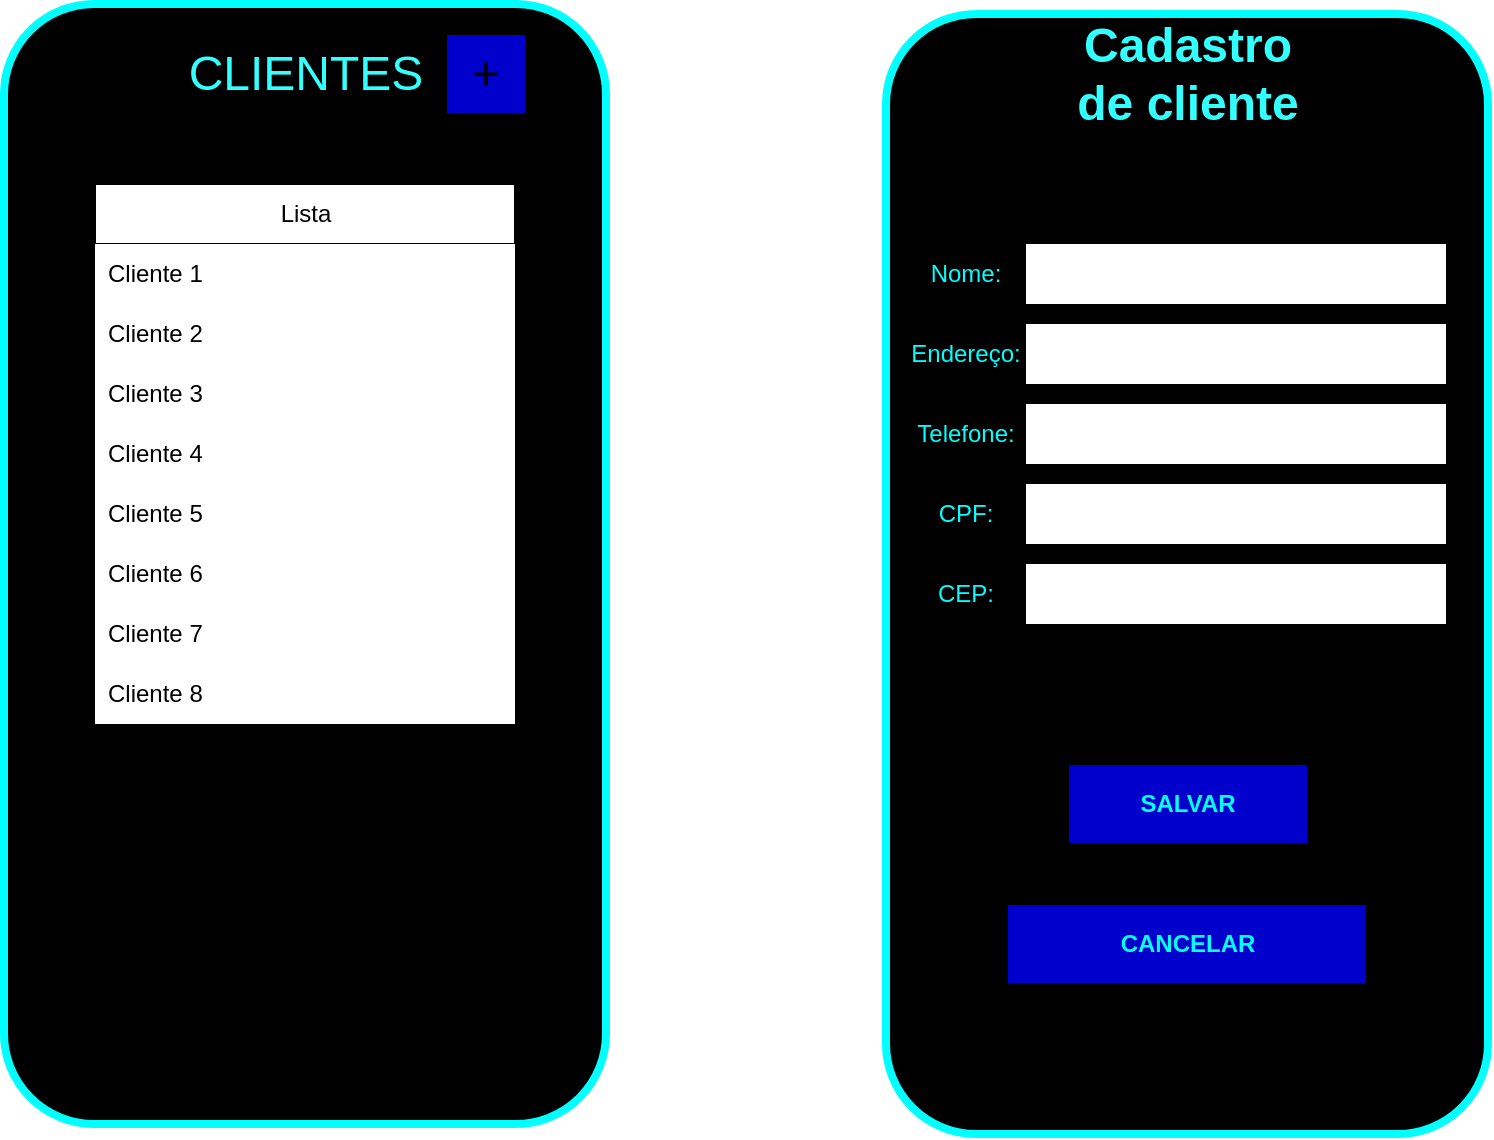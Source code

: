 <mxfile version="24.4.13" type="device">
  <diagram name="Página-1" id="cVc6HcAu40xiL0jRKDE8">
    <mxGraphModel dx="1434" dy="782" grid="1" gridSize="10" guides="1" tooltips="1" connect="1" arrows="1" fold="1" page="1" pageScale="1" pageWidth="827" pageHeight="1169" math="0" shadow="0">
      <root>
        <mxCell id="0" />
        <mxCell id="1" parent="0" />
        <mxCell id="utuHme0yvZyM3ayH55Hw-1" value="" style="rounded=1;whiteSpace=wrap;html=1;fillColor=#000000;strokeColor=#00FFFF;strokeWidth=4;" vertex="1" parent="1">
          <mxGeometry x="289" y="190" width="301" height="560" as="geometry" />
        </mxCell>
        <mxCell id="utuHme0yvZyM3ayH55Hw-2" value="&lt;font color=&quot;#33ffff&quot; style=&quot;font-size: 24px;&quot;&gt;CLIENTES&lt;/font&gt;" style="text;html=1;align=center;verticalAlign=middle;whiteSpace=wrap;rounded=0;" vertex="1" parent="1">
          <mxGeometry x="409.5" y="210" width="60" height="30" as="geometry" />
        </mxCell>
        <mxCell id="utuHme0yvZyM3ayH55Hw-3" value="&lt;font style=&quot;font-size: 24px;&quot;&gt;+&lt;/font&gt;" style="rounded=0;whiteSpace=wrap;html=1;fillColor=#0000CC;" vertex="1" parent="1">
          <mxGeometry x="510" y="205" width="40" height="40" as="geometry" />
        </mxCell>
        <mxCell id="utuHme0yvZyM3ayH55Hw-4" value="Lista" style="swimlane;fontStyle=0;childLayout=stackLayout;horizontal=1;startSize=30;horizontalStack=0;resizeParent=1;resizeParentMax=0;resizeLast=0;collapsible=1;marginBottom=0;whiteSpace=wrap;html=1;" vertex="1" parent="1">
          <mxGeometry x="334.5" y="280" width="210" height="120" as="geometry" />
        </mxCell>
        <mxCell id="utuHme0yvZyM3ayH55Hw-5" value="Cliente 1" style="text;strokeColor=none;fillColor=default;align=left;verticalAlign=middle;spacingLeft=4;spacingRight=4;overflow=hidden;points=[[0,0.5],[1,0.5]];portConstraint=eastwest;rotatable=0;whiteSpace=wrap;html=1;" vertex="1" parent="utuHme0yvZyM3ayH55Hw-4">
          <mxGeometry y="30" width="210" height="30" as="geometry" />
        </mxCell>
        <mxCell id="utuHme0yvZyM3ayH55Hw-6" value="Cliente 2" style="text;strokeColor=none;fillColor=default;align=left;verticalAlign=middle;spacingLeft=4;spacingRight=4;overflow=hidden;points=[[0,0.5],[1,0.5]];portConstraint=eastwest;rotatable=0;whiteSpace=wrap;html=1;" vertex="1" parent="utuHme0yvZyM3ayH55Hw-4">
          <mxGeometry y="60" width="210" height="30" as="geometry" />
        </mxCell>
        <mxCell id="utuHme0yvZyM3ayH55Hw-7" value="Cliente 3" style="text;strokeColor=none;fillColor=default;align=left;verticalAlign=middle;spacingLeft=4;spacingRight=4;overflow=hidden;points=[[0,0.5],[1,0.5]];portConstraint=eastwest;rotatable=0;whiteSpace=wrap;html=1;" vertex="1" parent="utuHme0yvZyM3ayH55Hw-4">
          <mxGeometry y="90" width="210" height="30" as="geometry" />
        </mxCell>
        <mxCell id="utuHme0yvZyM3ayH55Hw-8" value="Cliente 5" style="text;strokeColor=none;fillColor=default;align=left;verticalAlign=middle;spacingLeft=4;spacingRight=4;overflow=hidden;points=[[0,0.5],[1,0.5]];portConstraint=eastwest;rotatable=0;whiteSpace=wrap;html=1;" vertex="1" parent="1">
          <mxGeometry x="334.5" y="430" width="210" height="30" as="geometry" />
        </mxCell>
        <mxCell id="utuHme0yvZyM3ayH55Hw-9" value="Cliente 4" style="text;strokeColor=none;fillColor=default;align=left;verticalAlign=middle;spacingLeft=4;spacingRight=4;overflow=hidden;points=[[0,0.5],[1,0.5]];portConstraint=eastwest;rotatable=0;whiteSpace=wrap;html=1;" vertex="1" parent="1">
          <mxGeometry x="334.5" y="400" width="210" height="30" as="geometry" />
        </mxCell>
        <mxCell id="utuHme0yvZyM3ayH55Hw-10" value="Cliente 8" style="text;strokeColor=none;fillColor=default;align=left;verticalAlign=middle;spacingLeft=4;spacingRight=4;overflow=hidden;points=[[0,0.5],[1,0.5]];portConstraint=eastwest;rotatable=0;whiteSpace=wrap;html=1;" vertex="1" parent="1">
          <mxGeometry x="334.5" y="520" width="210" height="30" as="geometry" />
        </mxCell>
        <mxCell id="utuHme0yvZyM3ayH55Hw-11" value="Cliente 7" style="text;strokeColor=none;fillColor=default;align=left;verticalAlign=middle;spacingLeft=4;spacingRight=4;overflow=hidden;points=[[0,0.5],[1,0.5]];portConstraint=eastwest;rotatable=0;whiteSpace=wrap;html=1;" vertex="1" parent="1">
          <mxGeometry x="334.5" y="490" width="210" height="30" as="geometry" />
        </mxCell>
        <mxCell id="utuHme0yvZyM3ayH55Hw-12" value="Cliente 6" style="text;strokeColor=none;fillColor=default;align=left;verticalAlign=middle;spacingLeft=4;spacingRight=4;overflow=hidden;points=[[0,0.5],[1,0.5]];portConstraint=eastwest;rotatable=0;whiteSpace=wrap;html=1;" vertex="1" parent="1">
          <mxGeometry x="334.5" y="460" width="210" height="30" as="geometry" />
        </mxCell>
        <mxCell id="utuHme0yvZyM3ayH55Hw-13" value="" style="rounded=1;whiteSpace=wrap;html=1;fillColor=#000000;strokeColor=#00FFFF;strokeWidth=4;" vertex="1" parent="1">
          <mxGeometry x="730" y="195" width="301" height="560" as="geometry" />
        </mxCell>
        <mxCell id="utuHme0yvZyM3ayH55Hw-14" value="&lt;font color=&quot;#33ffff&quot; style=&quot;font-size: 24px;&quot;&gt;&lt;b&gt;Cadastro de cliente&lt;/b&gt;&lt;/font&gt;" style="text;html=1;align=center;verticalAlign=middle;whiteSpace=wrap;rounded=0;" vertex="1" parent="1">
          <mxGeometry x="810.75" y="210" width="139.5" height="30" as="geometry" />
        </mxCell>
        <mxCell id="utuHme0yvZyM3ayH55Hw-25" value="" style="text;strokeColor=none;fillColor=default;align=left;verticalAlign=middle;spacingLeft=4;spacingRight=4;overflow=hidden;points=[[0,0.5],[1,0.5]];portConstraint=eastwest;rotatable=0;whiteSpace=wrap;html=1;" vertex="1" parent="1">
          <mxGeometry x="800" y="390" width="210" height="30" as="geometry" />
        </mxCell>
        <mxCell id="utuHme0yvZyM3ayH55Hw-26" value="" style="text;strokeColor=none;fillColor=default;align=left;verticalAlign=middle;spacingLeft=4;spacingRight=4;overflow=hidden;points=[[0,0.5],[1,0.5]];portConstraint=eastwest;rotatable=0;whiteSpace=wrap;html=1;" vertex="1" parent="1">
          <mxGeometry x="800" y="350" width="210" height="30" as="geometry" />
        </mxCell>
        <mxCell id="utuHme0yvZyM3ayH55Hw-27" value="" style="text;strokeColor=none;fillColor=default;align=left;verticalAlign=middle;spacingLeft=4;spacingRight=4;overflow=hidden;points=[[0,0.5],[1,0.5]];portConstraint=eastwest;rotatable=0;whiteSpace=wrap;html=1;" vertex="1" parent="1">
          <mxGeometry x="800" y="310" width="210" height="30" as="geometry" />
        </mxCell>
        <mxCell id="utuHme0yvZyM3ayH55Hw-28" value="" style="text;strokeColor=none;fillColor=default;align=left;verticalAlign=middle;spacingLeft=4;spacingRight=4;overflow=hidden;points=[[0,0.5],[1,0.5]];portConstraint=eastwest;rotatable=0;whiteSpace=wrap;html=1;" vertex="1" parent="1">
          <mxGeometry x="800" y="430" width="210" height="30" as="geometry" />
        </mxCell>
        <mxCell id="utuHme0yvZyM3ayH55Hw-29" value="&lt;font color=&quot;#00ffff&quot;&gt;Nome:&lt;/font&gt;" style="text;html=1;align=center;verticalAlign=middle;whiteSpace=wrap;rounded=0;" vertex="1" parent="1">
          <mxGeometry x="740" y="310" width="60" height="30" as="geometry" />
        </mxCell>
        <mxCell id="utuHme0yvZyM3ayH55Hw-30" value="&lt;font color=&quot;#00ffff&quot;&gt;Endereço:&lt;/font&gt;" style="text;html=1;align=center;verticalAlign=middle;whiteSpace=wrap;rounded=0;" vertex="1" parent="1">
          <mxGeometry x="740" y="350" width="60" height="30" as="geometry" />
        </mxCell>
        <mxCell id="utuHme0yvZyM3ayH55Hw-31" value="&lt;font color=&quot;#00ffff&quot;&gt;Telefone:&lt;/font&gt;" style="text;html=1;align=center;verticalAlign=middle;whiteSpace=wrap;rounded=0;" vertex="1" parent="1">
          <mxGeometry x="740" y="390" width="60" height="30" as="geometry" />
        </mxCell>
        <mxCell id="utuHme0yvZyM3ayH55Hw-32" value="&lt;font color=&quot;#00ffff&quot;&gt;CPF:&lt;/font&gt;" style="text;html=1;align=center;verticalAlign=middle;whiteSpace=wrap;rounded=0;" vertex="1" parent="1">
          <mxGeometry x="740" y="430" width="60" height="30" as="geometry" />
        </mxCell>
        <mxCell id="utuHme0yvZyM3ayH55Hw-33" value="" style="text;strokeColor=none;fillColor=default;align=left;verticalAlign=middle;spacingLeft=4;spacingRight=4;overflow=hidden;points=[[0,0.5],[1,0.5]];portConstraint=eastwest;rotatable=0;whiteSpace=wrap;html=1;" vertex="1" parent="1">
          <mxGeometry x="800" y="470" width="210" height="30" as="geometry" />
        </mxCell>
        <mxCell id="utuHme0yvZyM3ayH55Hw-34" value="&lt;font color=&quot;#00ffff&quot;&gt;CEP:&lt;/font&gt;" style="text;html=1;align=center;verticalAlign=middle;whiteSpace=wrap;rounded=0;" vertex="1" parent="1">
          <mxGeometry x="740" y="470" width="60" height="30" as="geometry" />
        </mxCell>
        <mxCell id="utuHme0yvZyM3ayH55Hw-35" value="&lt;font style=&quot;&quot; color=&quot;#00ffff&quot;&gt;&lt;b&gt;SALVAR&lt;/b&gt;&lt;/font&gt;" style="rounded=0;whiteSpace=wrap;html=1;fillColor=#0000CC;" vertex="1" parent="1">
          <mxGeometry x="821" y="570" width="120" height="40" as="geometry" />
        </mxCell>
        <mxCell id="utuHme0yvZyM3ayH55Hw-36" value="&lt;font style=&quot;&quot; color=&quot;#00ffff&quot;&gt;&lt;b&gt;CANCELAR&lt;/b&gt;&lt;/font&gt;" style="rounded=0;whiteSpace=wrap;html=1;fillColor=#0000CC;" vertex="1" parent="1">
          <mxGeometry x="790.5" y="640" width="180" height="40" as="geometry" />
        </mxCell>
      </root>
    </mxGraphModel>
  </diagram>
</mxfile>
